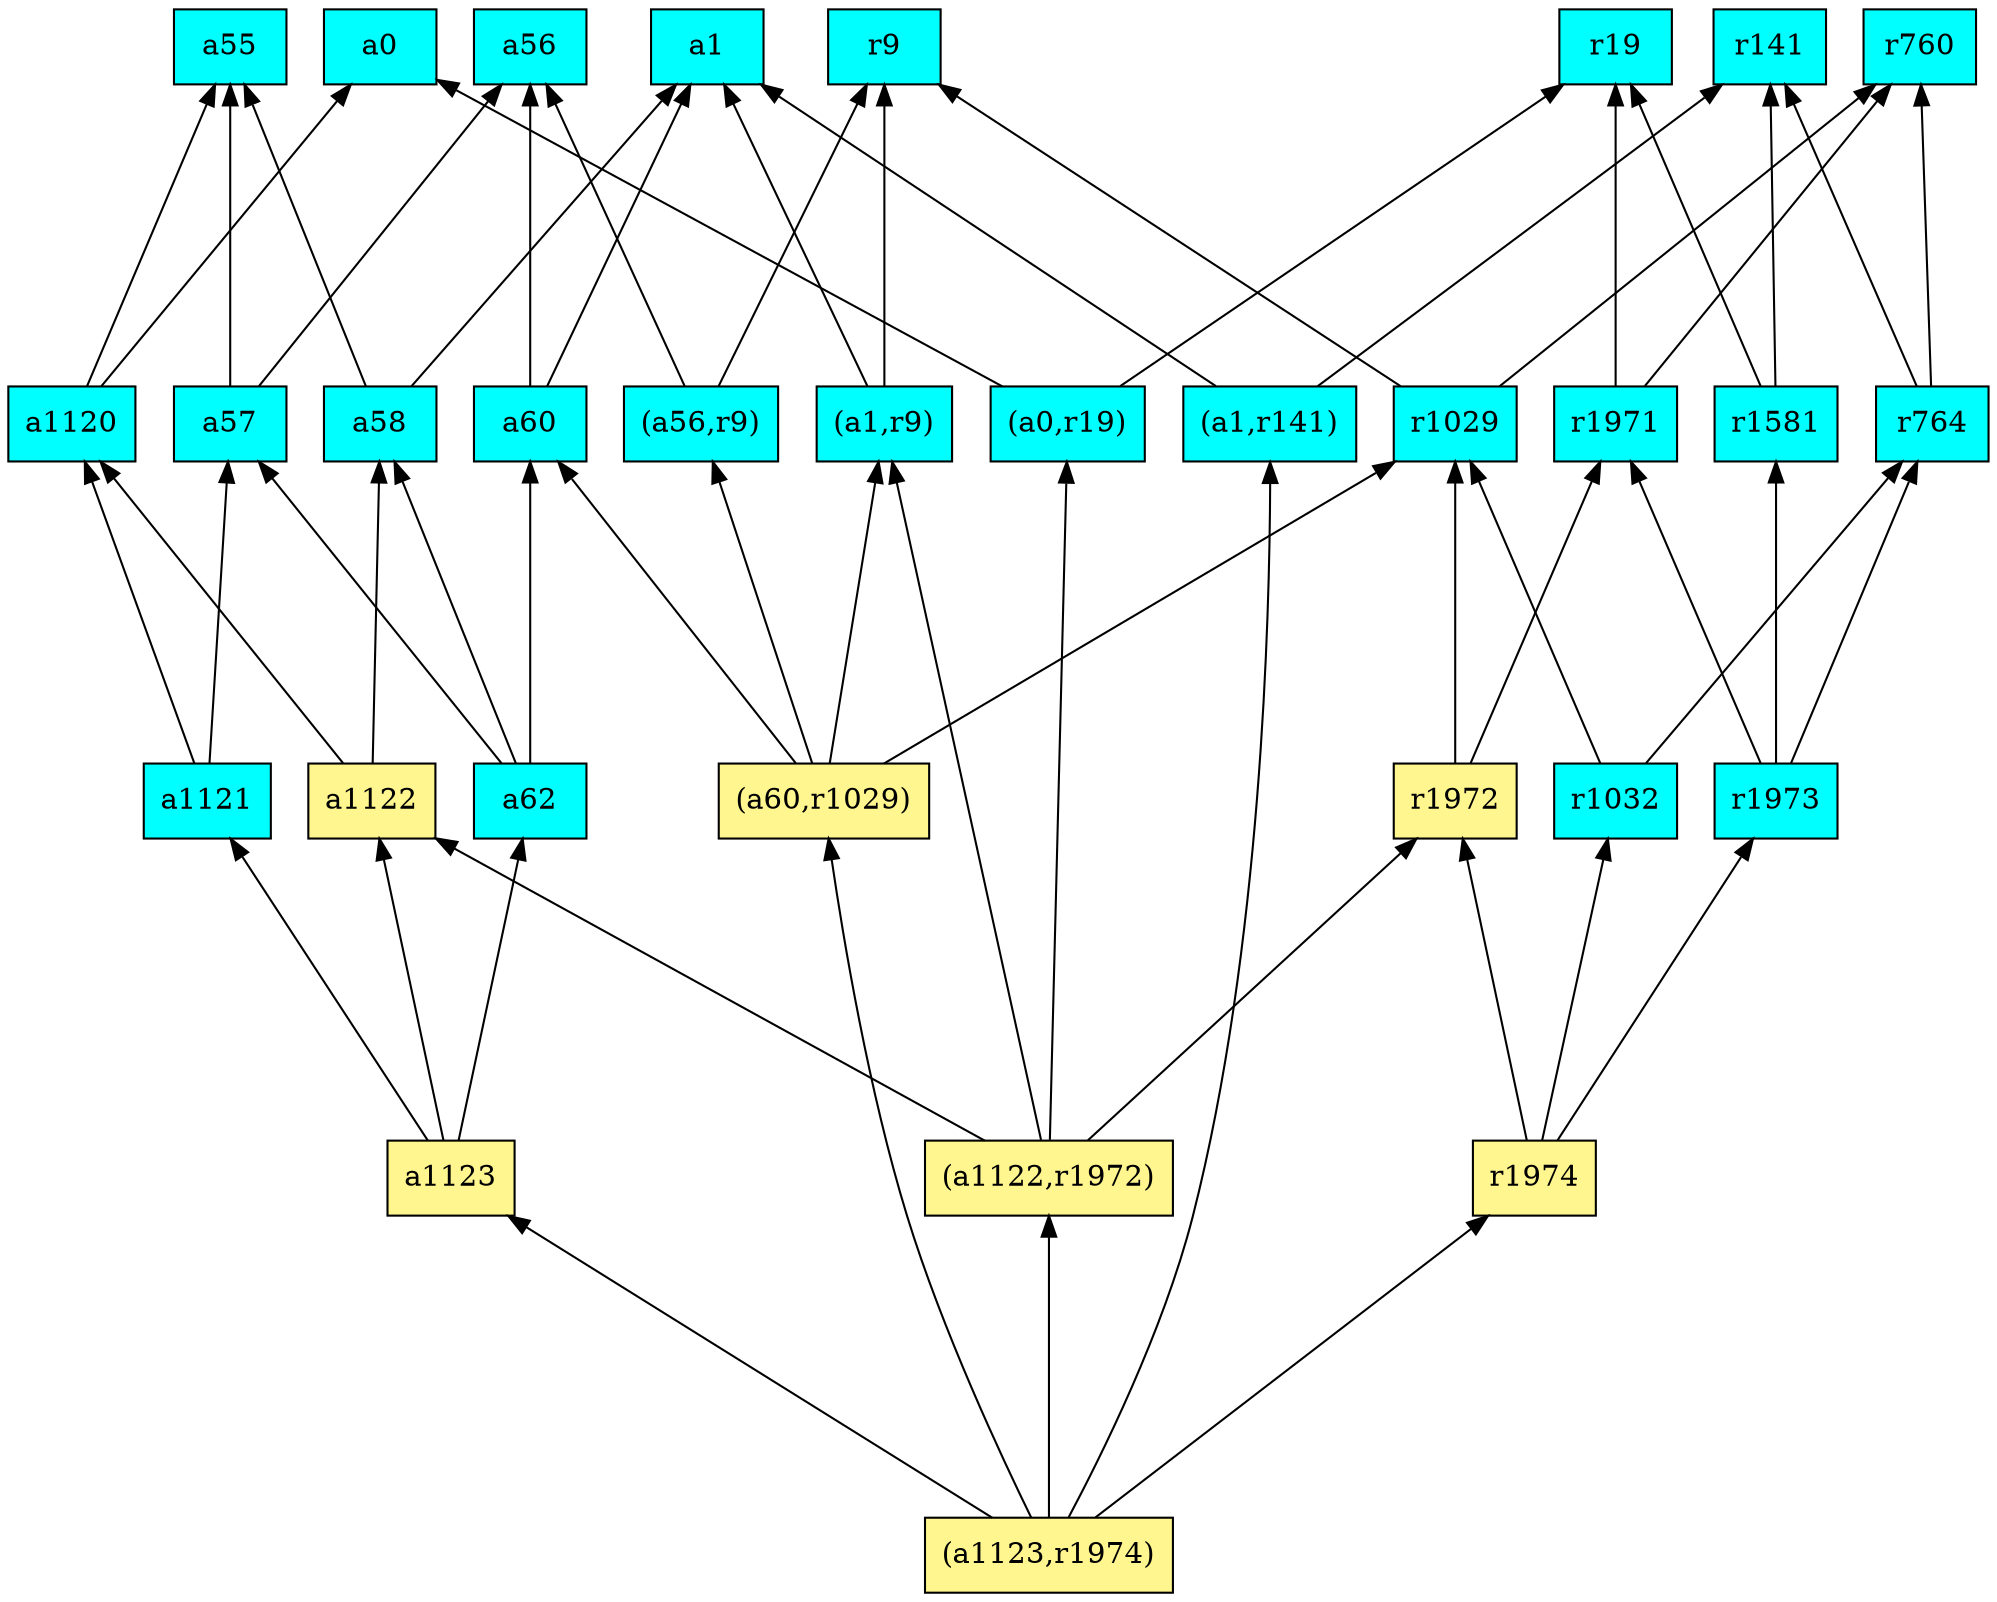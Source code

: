 digraph G {
rankdir=BT;ranksep="2.0";
"(a1,r9)" [shape=record,fillcolor=cyan,style=filled,label="{(a1,r9)}"];
"r141" [shape=record,fillcolor=cyan,style=filled,label="{r141}"];
"r764" [shape=record,fillcolor=cyan,style=filled,label="{r764}"];
"a57" [shape=record,fillcolor=cyan,style=filled,label="{a57}"];
"r1971" [shape=record,fillcolor=cyan,style=filled,label="{r1971}"];
"a1120" [shape=record,fillcolor=cyan,style=filled,label="{a1120}"];
"(a1,r141)" [shape=record,fillcolor=cyan,style=filled,label="{(a1,r141)}"];
"r9" [shape=record,fillcolor=cyan,style=filled,label="{r9}"];
"a1122" [shape=record,fillcolor=khaki1,style=filled,label="{a1122}"];
"a62" [shape=record,fillcolor=cyan,style=filled,label="{a62}"];
"(a1123,r1974)" [shape=record,fillcolor=khaki1,style=filled,label="{(a1123,r1974)}"];
"r1032" [shape=record,fillcolor=cyan,style=filled,label="{r1032}"];
"a55" [shape=record,fillcolor=cyan,style=filled,label="{a55}"];
"(a56,r9)" [shape=record,fillcolor=cyan,style=filled,label="{(a56,r9)}"];
"r1581" [shape=record,fillcolor=cyan,style=filled,label="{r1581}"];
"a58" [shape=record,fillcolor=cyan,style=filled,label="{a58}"];
"a56" [shape=record,fillcolor=cyan,style=filled,label="{a56}"];
"r1973" [shape=record,fillcolor=cyan,style=filled,label="{r1973}"];
"(a60,r1029)" [shape=record,fillcolor=khaki1,style=filled,label="{(a60,r1029)}"];
"a1123" [shape=record,fillcolor=khaki1,style=filled,label="{a1123}"];
"r1974" [shape=record,fillcolor=khaki1,style=filled,label="{r1974}"];
"a1" [shape=record,fillcolor=cyan,style=filled,label="{a1}"];
"a1121" [shape=record,fillcolor=cyan,style=filled,label="{a1121}"];
"(a0,r19)" [shape=record,fillcolor=cyan,style=filled,label="{(a0,r19)}"];
"a60" [shape=record,fillcolor=cyan,style=filled,label="{a60}"];
"r19" [shape=record,fillcolor=cyan,style=filled,label="{r19}"];
"(a1122,r1972)" [shape=record,fillcolor=khaki1,style=filled,label="{(a1122,r1972)}"];
"r1029" [shape=record,fillcolor=cyan,style=filled,label="{r1029}"];
"r760" [shape=record,fillcolor=cyan,style=filled,label="{r760}"];
"r1972" [shape=record,fillcolor=khaki1,style=filled,label="{r1972}"];
"a0" [shape=record,fillcolor=cyan,style=filled,label="{a0}"];
"(a1,r9)" -> "r9"
"(a1,r9)" -> "a1"
"r764" -> "r141"
"r764" -> "r760"
"a57" -> "a56"
"a57" -> "a55"
"r1971" -> "r19"
"r1971" -> "r760"
"a1120" -> "a0"
"a1120" -> "a55"
"(a1,r141)" -> "a1"
"(a1,r141)" -> "r141"
"a1122" -> "a58"
"a1122" -> "a1120"
"a62" -> "a58"
"a62" -> "a60"
"a62" -> "a57"
"(a1123,r1974)" -> "(a1,r141)"
"(a1123,r1974)" -> "(a60,r1029)"
"(a1123,r1974)" -> "(a1122,r1972)"
"(a1123,r1974)" -> "a1123"
"(a1123,r1974)" -> "r1974"
"r1032" -> "r764"
"r1032" -> "r1029"
"(a56,r9)" -> "r9"
"(a56,r9)" -> "a56"
"r1581" -> "r141"
"r1581" -> "r19"
"a58" -> "a1"
"a58" -> "a55"
"r1973" -> "r764"
"r1973" -> "r1971"
"r1973" -> "r1581"
"(a60,r1029)" -> "a60"
"(a60,r1029)" -> "(a1,r9)"
"(a60,r1029)" -> "r1029"
"(a60,r1029)" -> "(a56,r9)"
"a1123" -> "a1121"
"a1123" -> "a1122"
"a1123" -> "a62"
"r1974" -> "r1032"
"r1974" -> "r1972"
"r1974" -> "r1973"
"a1121" -> "a57"
"a1121" -> "a1120"
"(a0,r19)" -> "a0"
"(a0,r19)" -> "r19"
"a60" -> "a1"
"a60" -> "a56"
"(a1122,r1972)" -> "r1972"
"(a1122,r1972)" -> "(a1,r9)"
"(a1122,r1972)" -> "a1122"
"(a1122,r1972)" -> "(a0,r19)"
"r1029" -> "r9"
"r1029" -> "r760"
"r1972" -> "r1971"
"r1972" -> "r1029"
}